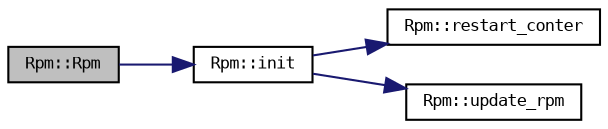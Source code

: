 digraph "Rpm::Rpm"
{
 // LATEX_PDF_SIZE
  bgcolor="transparent";
  edge [fontname="DejaVuSansMono",fontsize="8",labelfontname="DejaVuSansMono",labelfontsize="8"];
  node [fontname="DejaVuSansMono",fontsize="8",shape=record];
  rankdir="LR";
  Node1 [label="Rpm::Rpm",height=0.2,width=0.4,color="black", fillcolor="grey75", style="filled", fontcolor="black",tooltip=" "];
  Node1 -> Node2 [color="midnightblue",fontsize="8",style="solid",fontname="DejaVuSansMono"];
  Node2 [label="Rpm::init",height=0.2,width=0.4,color="black",URL="$classRpm.html#ac6a52231cd6967bd6c565615638cc50c",tooltip=" "];
  Node2 -> Node3 [color="midnightblue",fontsize="8",style="solid",fontname="DejaVuSansMono"];
  Node3 [label="Rpm::restart_conter",height=0.2,width=0.4,color="black",URL="$classRpm.html#a940dfab8b4369e418b8afc1627d74d2b",tooltip=" "];
  Node2 -> Node4 [color="midnightblue",fontsize="8",style="solid",fontname="DejaVuSansMono"];
  Node4 [label="Rpm::update_rpm",height=0.2,width=0.4,color="black",URL="$classRpm.html#acdcf8286b888e4ffd0aa41d1f37c5b15",tooltip=" "];
}
